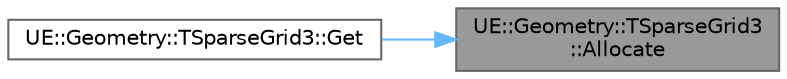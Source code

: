 digraph "UE::Geometry::TSparseGrid3::Allocate"
{
 // INTERACTIVE_SVG=YES
 // LATEX_PDF_SIZE
  bgcolor="transparent";
  edge [fontname=Helvetica,fontsize=10,labelfontname=Helvetica,labelfontsize=10];
  node [fontname=Helvetica,fontsize=10,shape=box,height=0.2,width=0.4];
  rankdir="RL";
  Node1 [id="Node000001",label="UE::Geometry::TSparseGrid3\l::Allocate",height=0.2,width=0.4,color="gray40", fillcolor="grey60", style="filled", fontcolor="black",tooltip=" "];
  Node1 -> Node2 [id="edge1_Node000001_Node000002",dir="back",color="steelblue1",style="solid",tooltip=" "];
  Node2 [id="Node000002",label="UE::Geometry::TSparseGrid3::Get",height=0.2,width=0.4,color="grey40", fillcolor="white", style="filled",URL="$d4/de8/classUE_1_1Geometry_1_1TSparseGrid3.html#a4e906f644fed6f43aca24e761e69fae4",tooltip="Get the grid element at this index, and optionally allocate it if it doesn't exist."];
}
